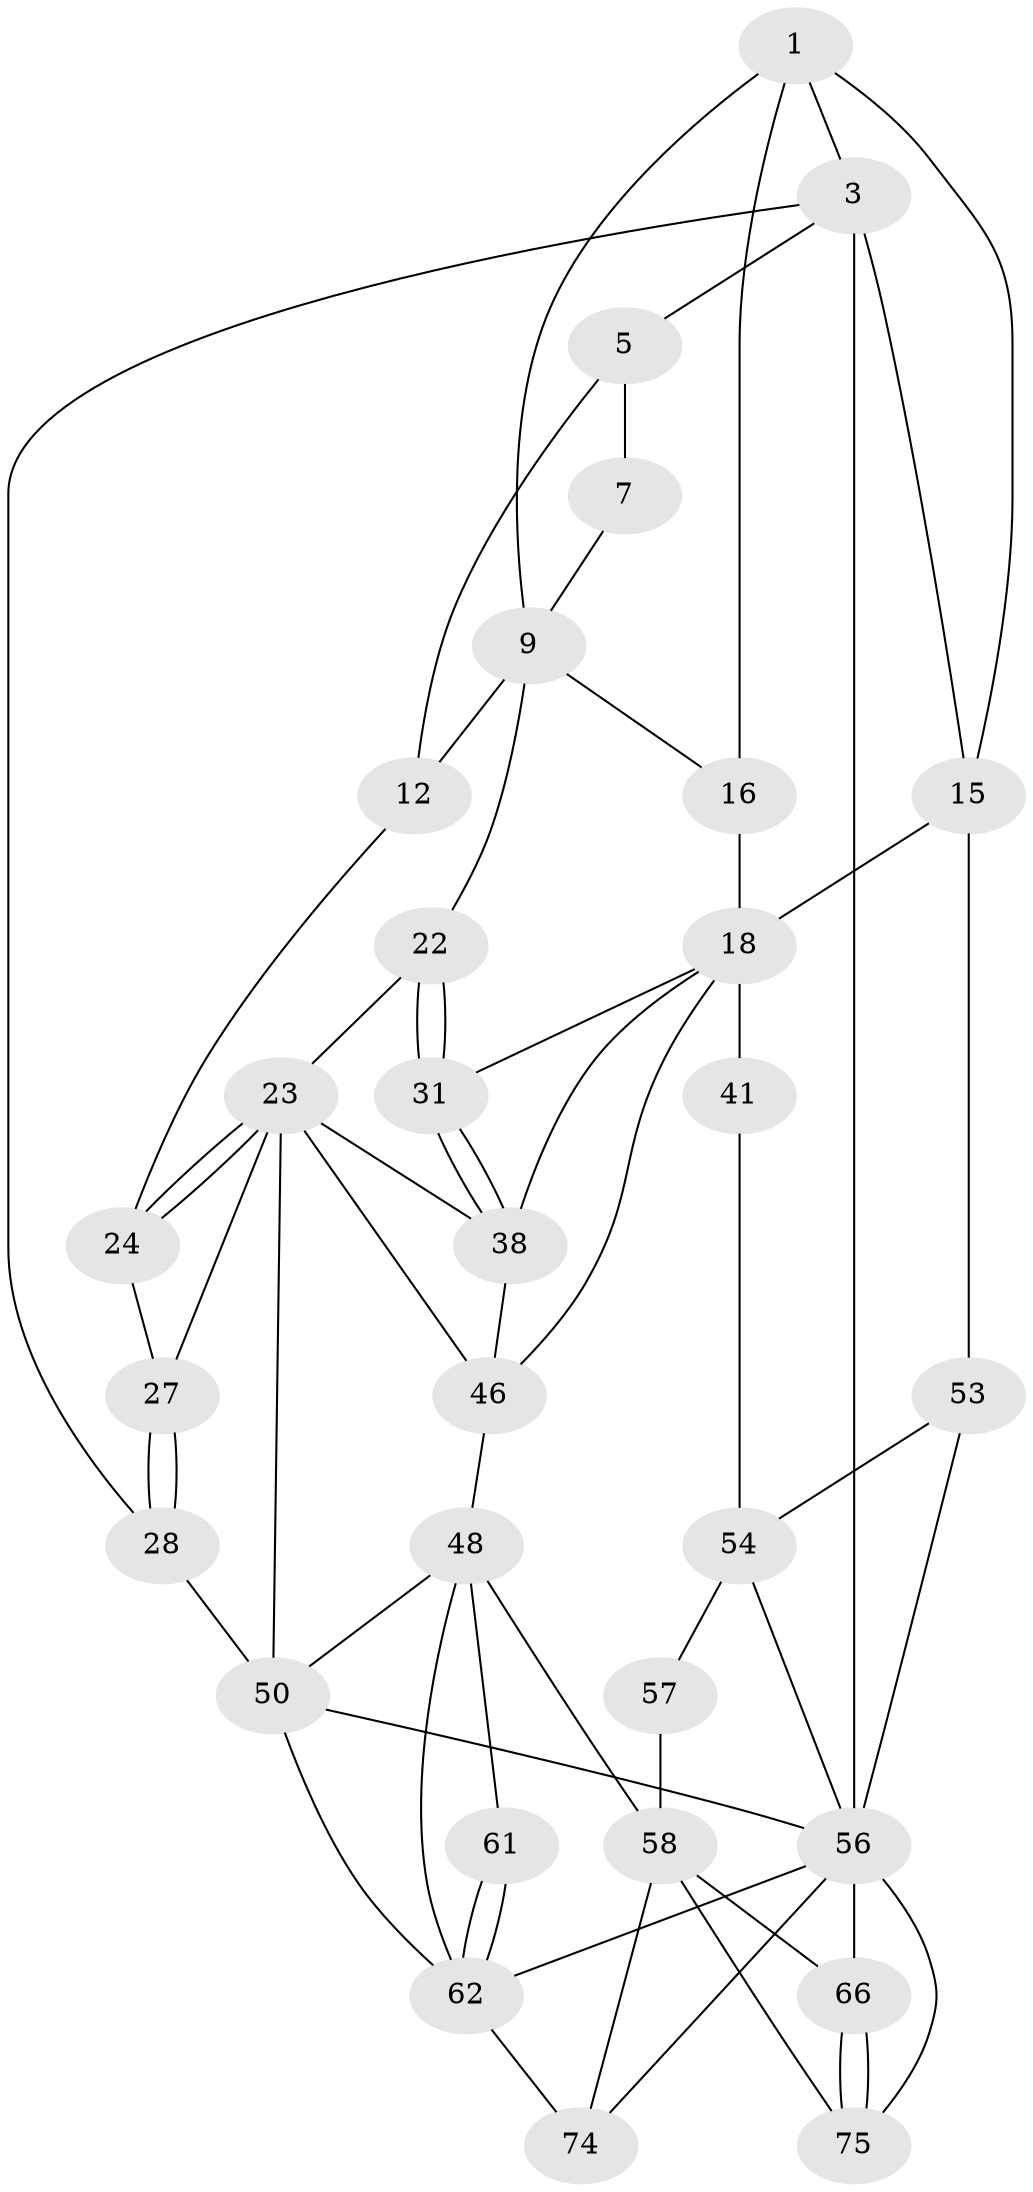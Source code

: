 // original degree distribution, {4: 0.23684210526315788, 5: 0.4868421052631579, 3: 0.039473684210526314, 6: 0.23684210526315788}
// Generated by graph-tools (version 1.1) at 2025/21/03/04/25 18:21:29]
// undirected, 30 vertices, 63 edges
graph export_dot {
graph [start="1"]
  node [color=gray90,style=filled];
  1 [pos="+0.6714084089802804+0",super="+8+2"];
  3 [pos="+1+0",super="+4"];
  5 [pos="+0.03891293341186477+0",super="+6"];
  7 [pos="+0.5181120192822557+0"];
  9 [pos="+0.6267874375370367+0.11678977267126203",super="+10"];
  12 [pos="+0.46891733083041803+0.08636863361461798",super="+13"];
  15 [pos="+0.9590648457778664+0",super="+17"];
  16 [pos="+0.8662247510240306+0",super="+20"];
  18 [pos="+0.8202365318145521+0.23300370210854235",super="+19+35"];
  22 [pos="+0.5837937766848043+0.17729450715816458"];
  23 [pos="+0.4061221253411487+0.26412686722287715",super="+32"];
  24 [pos="+0.3981305116424791+0.24650569209929413",super="+26"];
  27 [pos="+0.17708196952580632+0.19577631230158302",super="+34"];
  28 [pos="+0+0.36989057563904953",super="+29"];
  31 [pos="+0.6444953450729313+0.325970585279425"];
  38 [pos="+0.6465380918933522+0.33690251119761455",super="+42"];
  41 [pos="+0.857431168633693+0.4906901091847625",super="+44"];
  46 [pos="+0.6061109559634219+0.5609734659605208",super="+47"];
  48 [pos="+0.5283719131426542+0.6523542278425828",super="+49+60"];
  50 [pos="+0.27994211974086136+0.4885400748695935",super="+51"];
  53 [pos="+1+0.43980753065754447"];
  54 [pos="+0.9586826176676567+0.6200022131808054",super="+63+55"];
  56 [pos="+0+1",super="+69+64"];
  57 [pos="+0.8396042906674119+0.6905068089761264"];
  58 [pos="+0.7620902160254989+0.7311452353252614",super="+67+59"];
  61 [pos="+0.20927564245335156+0.7412815463138719"];
  62 [pos="+0.13275066390162105+0.7605019320760731",super="+68"];
  66 [pos="+1+1"];
  74 [pos="+0.35272932225740583+0.918284867081161"];
  75 [pos="+0.7083152733019016+1"];
  1 -- 16;
  1 -- 9;
  1 -- 3;
  1 -- 15;
  3 -- 56 [weight=2];
  3 -- 5;
  3 -- 28;
  3 -- 15;
  5 -- 12 [weight=2];
  5 -- 7;
  7 -- 9;
  9 -- 12;
  9 -- 22;
  9 -- 16;
  12 -- 24 [weight=2];
  15 -- 18 [weight=2];
  15 -- 53;
  16 -- 18 [weight=2];
  18 -- 31;
  18 -- 38;
  18 -- 41 [weight=3];
  18 -- 46;
  22 -- 23;
  22 -- 31;
  22 -- 31;
  23 -- 24;
  23 -- 24;
  23 -- 50;
  23 -- 38;
  23 -- 27;
  23 -- 46;
  24 -- 27;
  27 -- 28 [weight=2];
  27 -- 28;
  28 -- 50;
  31 -- 38;
  31 -- 38;
  38 -- 46;
  41 -- 54;
  46 -- 48;
  48 -- 50;
  48 -- 61 [weight=2];
  48 -- 62;
  48 -- 58;
  50 -- 56;
  50 -- 62;
  53 -- 54;
  53 -- 56;
  54 -- 57 [weight=2];
  54 -- 56;
  56 -- 74;
  56 -- 75;
  56 -- 66;
  56 -- 62;
  57 -- 58;
  58 -- 66;
  58 -- 75;
  58 -- 74;
  61 -- 62;
  61 -- 62;
  62 -- 74;
  66 -- 75;
  66 -- 75;
}
